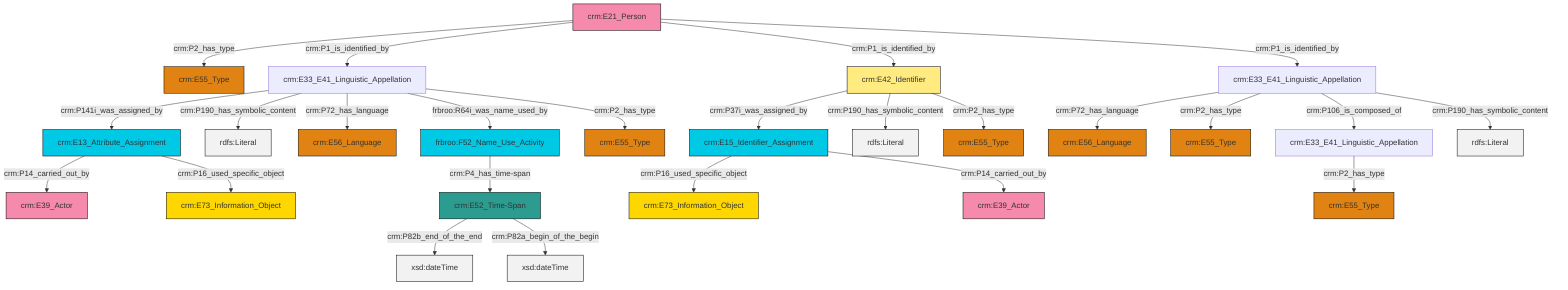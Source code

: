 graph TD
classDef Literal fill:#f2f2f2,stroke:#000000;
classDef CRM_Entity fill:#FFFFFF,stroke:#000000;
classDef Temporal_Entity fill:#00C9E6, stroke:#000000;
classDef Type fill:#E18312, stroke:#000000;
classDef Time-Span fill:#2C9C91, stroke:#000000;
classDef Appellation fill:#FFEB7F, stroke:#000000;
classDef Place fill:#008836, stroke:#000000;
classDef Persistent_Item fill:#B266B2, stroke:#000000;
classDef Conceptual_Object fill:#FFD700, stroke:#000000;
classDef Physical_Thing fill:#D2B48C, stroke:#000000;
classDef Actor fill:#f58aad, stroke:#000000;
classDef PC_Classes fill:#4ce600, stroke:#000000;
classDef Multi fill:#cccccc,stroke:#000000;

6["crm:E33_E41_Linguistic_Appellation"]:::Default -->|crm:P72_has_language| 7["crm:E56_Language"]:::Type
6["crm:E33_E41_Linguistic_Appellation"]:::Default -->|crm:P2_has_type| 0["crm:E55_Type"]:::Type
12["crm:E21_Person"]:::Actor -->|crm:P2_has_type| 13["crm:E55_Type"]:::Type
14["crm:E42_Identifier"]:::Appellation -->|crm:P37i_was_assigned_by| 15["crm:E15_Identifier_Assignment"]:::Temporal_Entity
12["crm:E21_Person"]:::Actor -->|crm:P1_is_identified_by| 16["crm:E33_E41_Linguistic_Appellation"]:::Default
2["crm:E52_Time-Span"]:::Time-Span -->|crm:P82b_end_of_the_end| 17[xsd:dateTime]:::Literal
2["crm:E52_Time-Span"]:::Time-Span -->|crm:P82a_begin_of_the_begin| 21[xsd:dateTime]:::Literal
16["crm:E33_E41_Linguistic_Appellation"]:::Default -->|crm:P141i_was_assigned_by| 23["crm:E13_Attribute_Assignment"]:::Temporal_Entity
23["crm:E13_Attribute_Assignment"]:::Temporal_Entity -->|crm:P14_carried_out_by| 25["crm:E39_Actor"]:::Actor
16["crm:E33_E41_Linguistic_Appellation"]:::Default -->|crm:P190_has_symbolic_content| 26[rdfs:Literal]:::Literal
27["frbroo:F52_Name_Use_Activity"]:::Temporal_Entity -->|crm:P4_has_time-span| 2["crm:E52_Time-Span"]:::Time-Span
14["crm:E42_Identifier"]:::Appellation -->|crm:P190_has_symbolic_content| 28[rdfs:Literal]:::Literal
15["crm:E15_Identifier_Assignment"]:::Temporal_Entity -->|crm:P16_used_specific_object| 31["crm:E73_Information_Object"]:::Conceptual_Object
15["crm:E15_Identifier_Assignment"]:::Temporal_Entity -->|crm:P14_carried_out_by| 34["crm:E39_Actor"]:::Actor
16["crm:E33_E41_Linguistic_Appellation"]:::Default -->|crm:P72_has_language| 19["crm:E56_Language"]:::Type
12["crm:E21_Person"]:::Actor -->|crm:P1_is_identified_by| 14["crm:E42_Identifier"]:::Appellation
23["crm:E13_Attribute_Assignment"]:::Temporal_Entity -->|crm:P16_used_specific_object| 29["crm:E73_Information_Object"]:::Conceptual_Object
16["crm:E33_E41_Linguistic_Appellation"]:::Default -->|frbroo:R64i_was_name_used_by| 27["frbroo:F52_Name_Use_Activity"]:::Temporal_Entity
8["crm:E33_E41_Linguistic_Appellation"]:::Default -->|crm:P2_has_type| 10["crm:E55_Type"]:::Type
6["crm:E33_E41_Linguistic_Appellation"]:::Default -->|crm:P106_is_composed_of| 8["crm:E33_E41_Linguistic_Appellation"]:::Default
12["crm:E21_Person"]:::Actor -->|crm:P1_is_identified_by| 6["crm:E33_E41_Linguistic_Appellation"]:::Default
14["crm:E42_Identifier"]:::Appellation -->|crm:P2_has_type| 4["crm:E55_Type"]:::Type
16["crm:E33_E41_Linguistic_Appellation"]:::Default -->|crm:P2_has_type| 40["crm:E55_Type"]:::Type
6["crm:E33_E41_Linguistic_Appellation"]:::Default -->|crm:P190_has_symbolic_content| 44[rdfs:Literal]:::Literal